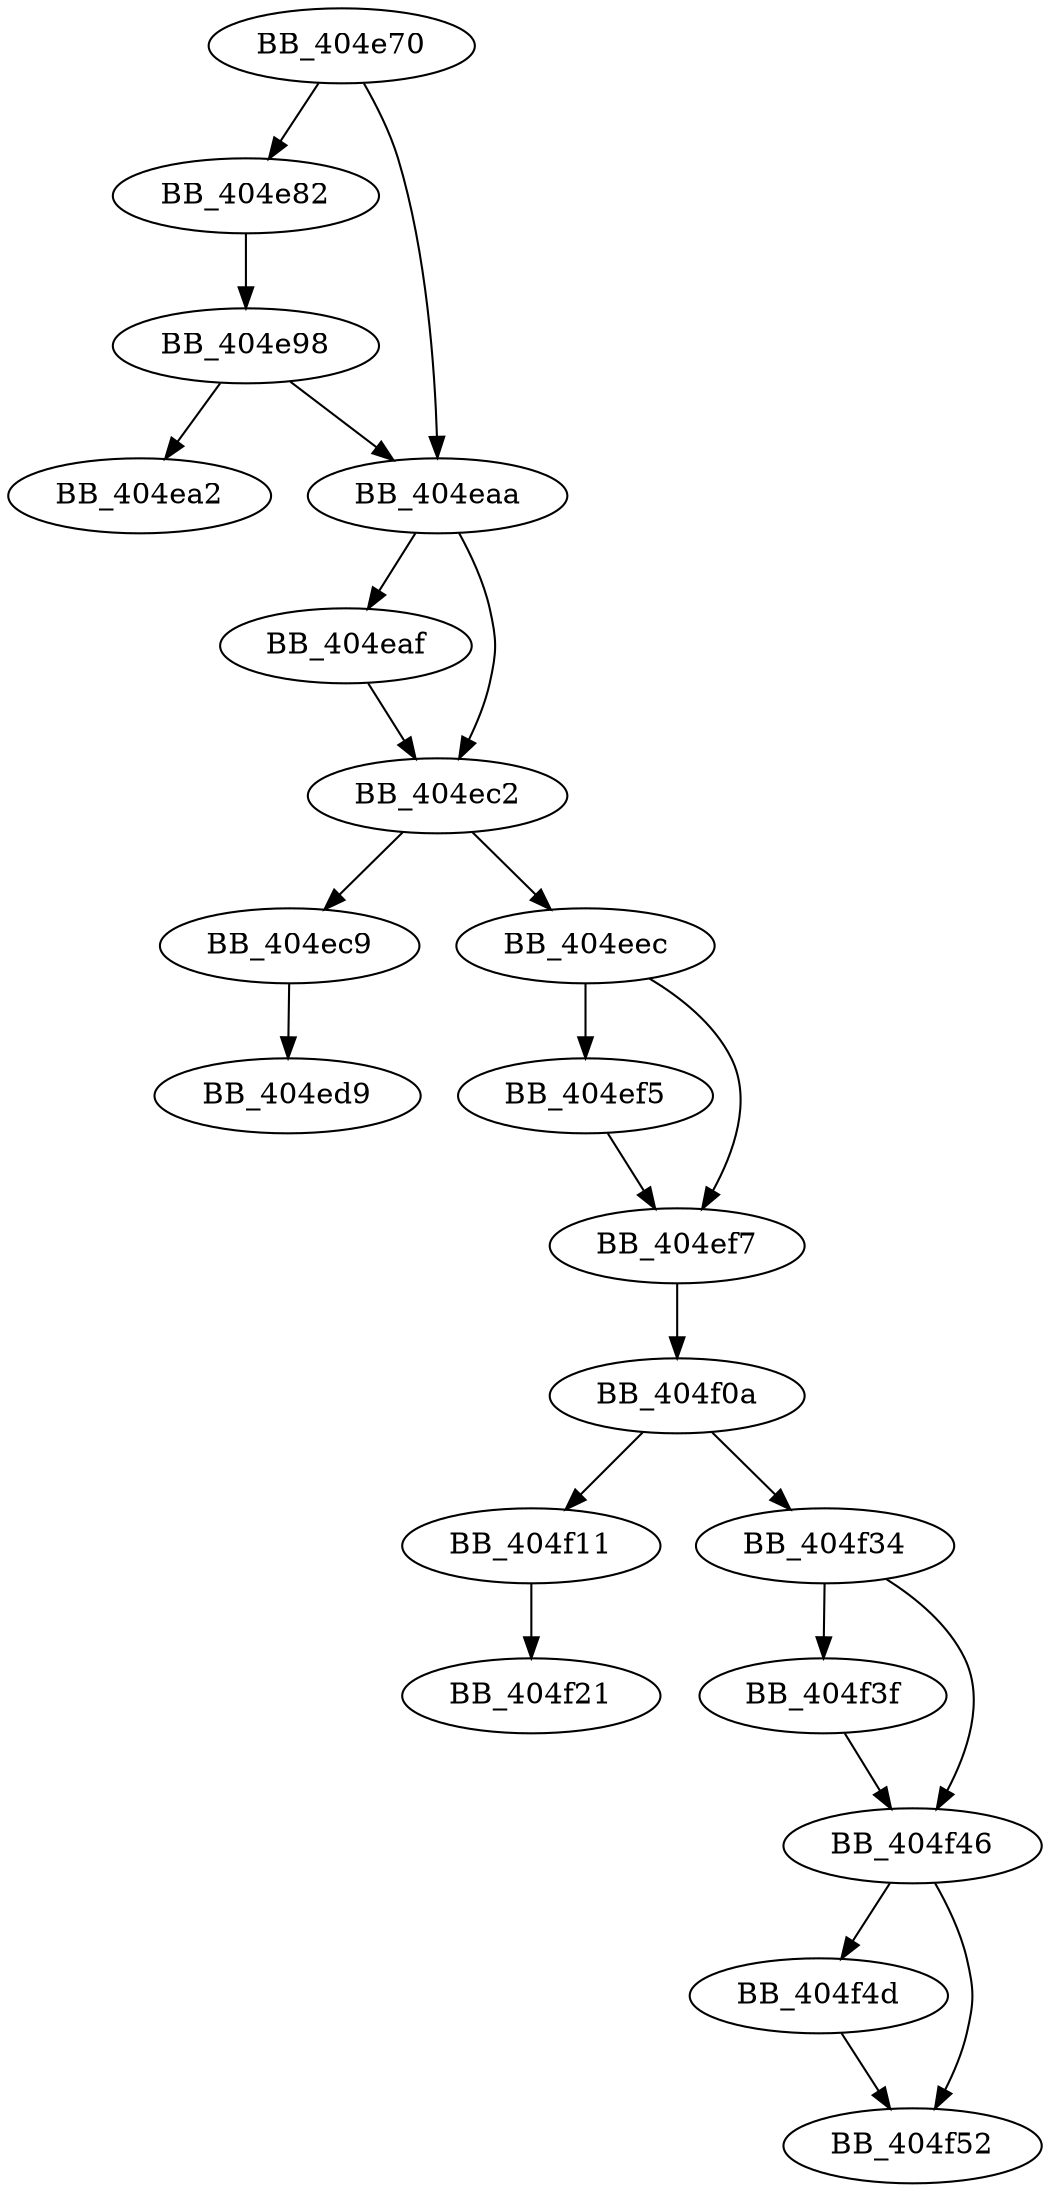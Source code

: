 DiGraph sub_404E70{
BB_404e70->BB_404e82
BB_404e70->BB_404eaa
BB_404e82->BB_404e98
BB_404e98->BB_404ea2
BB_404e98->BB_404eaa
BB_404eaa->BB_404eaf
BB_404eaa->BB_404ec2
BB_404eaf->BB_404ec2
BB_404ec2->BB_404ec9
BB_404ec2->BB_404eec
BB_404ec9->BB_404ed9
BB_404eec->BB_404ef5
BB_404eec->BB_404ef7
BB_404ef5->BB_404ef7
BB_404ef7->BB_404f0a
BB_404f0a->BB_404f11
BB_404f0a->BB_404f34
BB_404f11->BB_404f21
BB_404f34->BB_404f3f
BB_404f34->BB_404f46
BB_404f3f->BB_404f46
BB_404f46->BB_404f4d
BB_404f46->BB_404f52
BB_404f4d->BB_404f52
}
